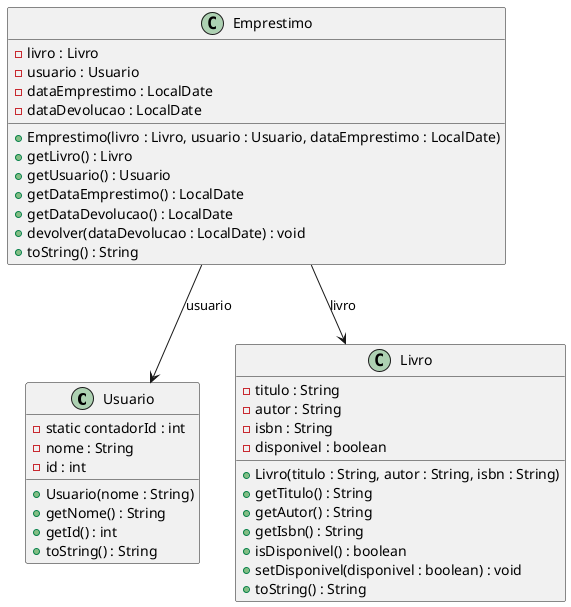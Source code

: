 @startuml Diagrama
class Usuario {
  - static contadorId : int
  - nome : String
  - id : int
  + Usuario(nome : String)
  + getNome() : String
  + getId() : int
  + toString() : String
}

class Livro {
  - titulo : String
  - autor : String
  - isbn : String
  - disponivel : boolean
  + Livro(titulo : String, autor : String, isbn : String)
  + getTitulo() : String
  + getAutor() : String
  + getIsbn() : String
  + isDisponivel() : boolean
  + setDisponivel(disponivel : boolean) : void
  + toString() : String
}

class Emprestimo {
  - livro : Livro
  - usuario : Usuario
  - dataEmprestimo : LocalDate
  - dataDevolucao : LocalDate
  + Emprestimo(livro : Livro, usuario : Usuario, dataEmprestimo : LocalDate)
  + getLivro() : Livro
  + getUsuario() : Usuario
  + getDataEmprestimo() : LocalDate
  + getDataDevolucao() : LocalDate
  + devolver(dataDevolucao : LocalDate) : void
  + toString() : String
}

Emprestimo --> Livro : livro
Emprestimo --> Usuario : usuario
@enduml
